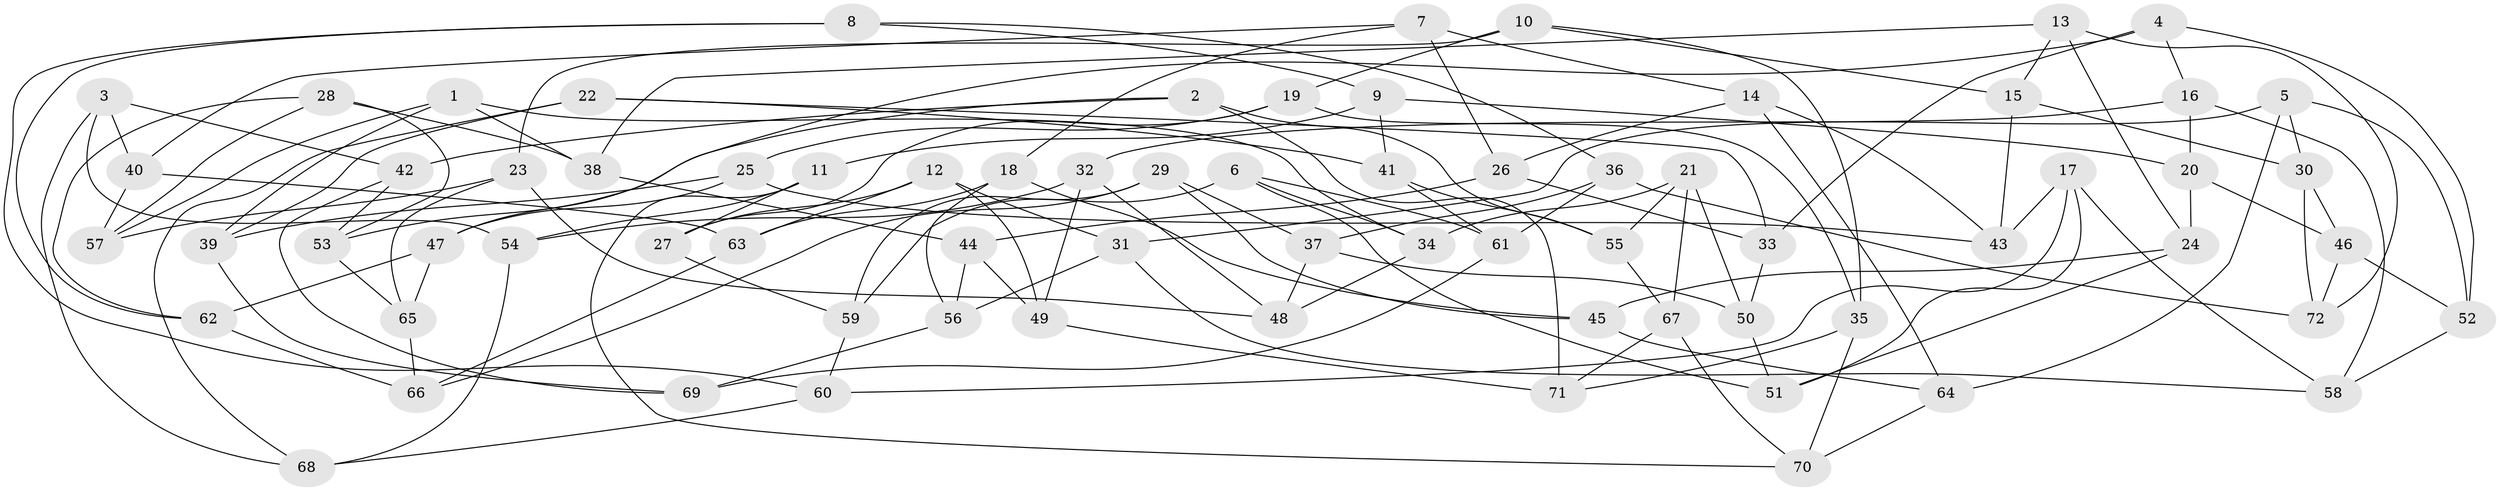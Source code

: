 // coarse degree distribution, {6: 0.5581395348837209, 4: 0.3023255813953488, 5: 0.09302325581395349, 3: 0.046511627906976744}
// Generated by graph-tools (version 1.1) at 2025/24/03/03/25 07:24:29]
// undirected, 72 vertices, 144 edges
graph export_dot {
graph [start="1"]
  node [color=gray90,style=filled];
  1;
  2;
  3;
  4;
  5;
  6;
  7;
  8;
  9;
  10;
  11;
  12;
  13;
  14;
  15;
  16;
  17;
  18;
  19;
  20;
  21;
  22;
  23;
  24;
  25;
  26;
  27;
  28;
  29;
  30;
  31;
  32;
  33;
  34;
  35;
  36;
  37;
  38;
  39;
  40;
  41;
  42;
  43;
  44;
  45;
  46;
  47;
  48;
  49;
  50;
  51;
  52;
  53;
  54;
  55;
  56;
  57;
  58;
  59;
  60;
  61;
  62;
  63;
  64;
  65;
  66;
  67;
  68;
  69;
  70;
  71;
  72;
  1 -- 57;
  1 -- 34;
  1 -- 39;
  1 -- 38;
  2 -- 42;
  2 -- 53;
  2 -- 55;
  2 -- 71;
  3 -- 42;
  3 -- 68;
  3 -- 40;
  3 -- 54;
  4 -- 33;
  4 -- 47;
  4 -- 16;
  4 -- 52;
  5 -- 30;
  5 -- 64;
  5 -- 52;
  5 -- 31;
  6 -- 34;
  6 -- 61;
  6 -- 51;
  6 -- 59;
  7 -- 26;
  7 -- 40;
  7 -- 14;
  7 -- 18;
  8 -- 60;
  8 -- 62;
  8 -- 9;
  8 -- 36;
  9 -- 20;
  9 -- 41;
  9 -- 11;
  10 -- 35;
  10 -- 19;
  10 -- 15;
  10 -- 23;
  11 -- 54;
  11 -- 27;
  11 -- 70;
  12 -- 27;
  12 -- 31;
  12 -- 49;
  12 -- 63;
  13 -- 24;
  13 -- 72;
  13 -- 38;
  13 -- 15;
  14 -- 26;
  14 -- 64;
  14 -- 43;
  15 -- 30;
  15 -- 43;
  16 -- 58;
  16 -- 20;
  16 -- 32;
  17 -- 60;
  17 -- 51;
  17 -- 43;
  17 -- 58;
  18 -- 63;
  18 -- 56;
  18 -- 45;
  19 -- 35;
  19 -- 25;
  19 -- 27;
  20 -- 46;
  20 -- 24;
  21 -- 67;
  21 -- 34;
  21 -- 50;
  21 -- 55;
  22 -- 39;
  22 -- 68;
  22 -- 33;
  22 -- 41;
  23 -- 48;
  23 -- 65;
  23 -- 57;
  24 -- 45;
  24 -- 51;
  25 -- 39;
  25 -- 43;
  25 -- 47;
  26 -- 33;
  26 -- 44;
  27 -- 59;
  28 -- 62;
  28 -- 53;
  28 -- 57;
  28 -- 38;
  29 -- 45;
  29 -- 59;
  29 -- 37;
  29 -- 66;
  30 -- 72;
  30 -- 46;
  31 -- 58;
  31 -- 56;
  32 -- 54;
  32 -- 48;
  32 -- 49;
  33 -- 50;
  34 -- 48;
  35 -- 71;
  35 -- 70;
  36 -- 72;
  36 -- 61;
  36 -- 37;
  37 -- 50;
  37 -- 48;
  38 -- 44;
  39 -- 69;
  40 -- 57;
  40 -- 63;
  41 -- 61;
  41 -- 55;
  42 -- 69;
  42 -- 53;
  44 -- 56;
  44 -- 49;
  45 -- 64;
  46 -- 52;
  46 -- 72;
  47 -- 65;
  47 -- 62;
  49 -- 71;
  50 -- 51;
  52 -- 58;
  53 -- 65;
  54 -- 68;
  55 -- 67;
  56 -- 69;
  59 -- 60;
  60 -- 68;
  61 -- 69;
  62 -- 66;
  63 -- 66;
  64 -- 70;
  65 -- 66;
  67 -- 70;
  67 -- 71;
}
